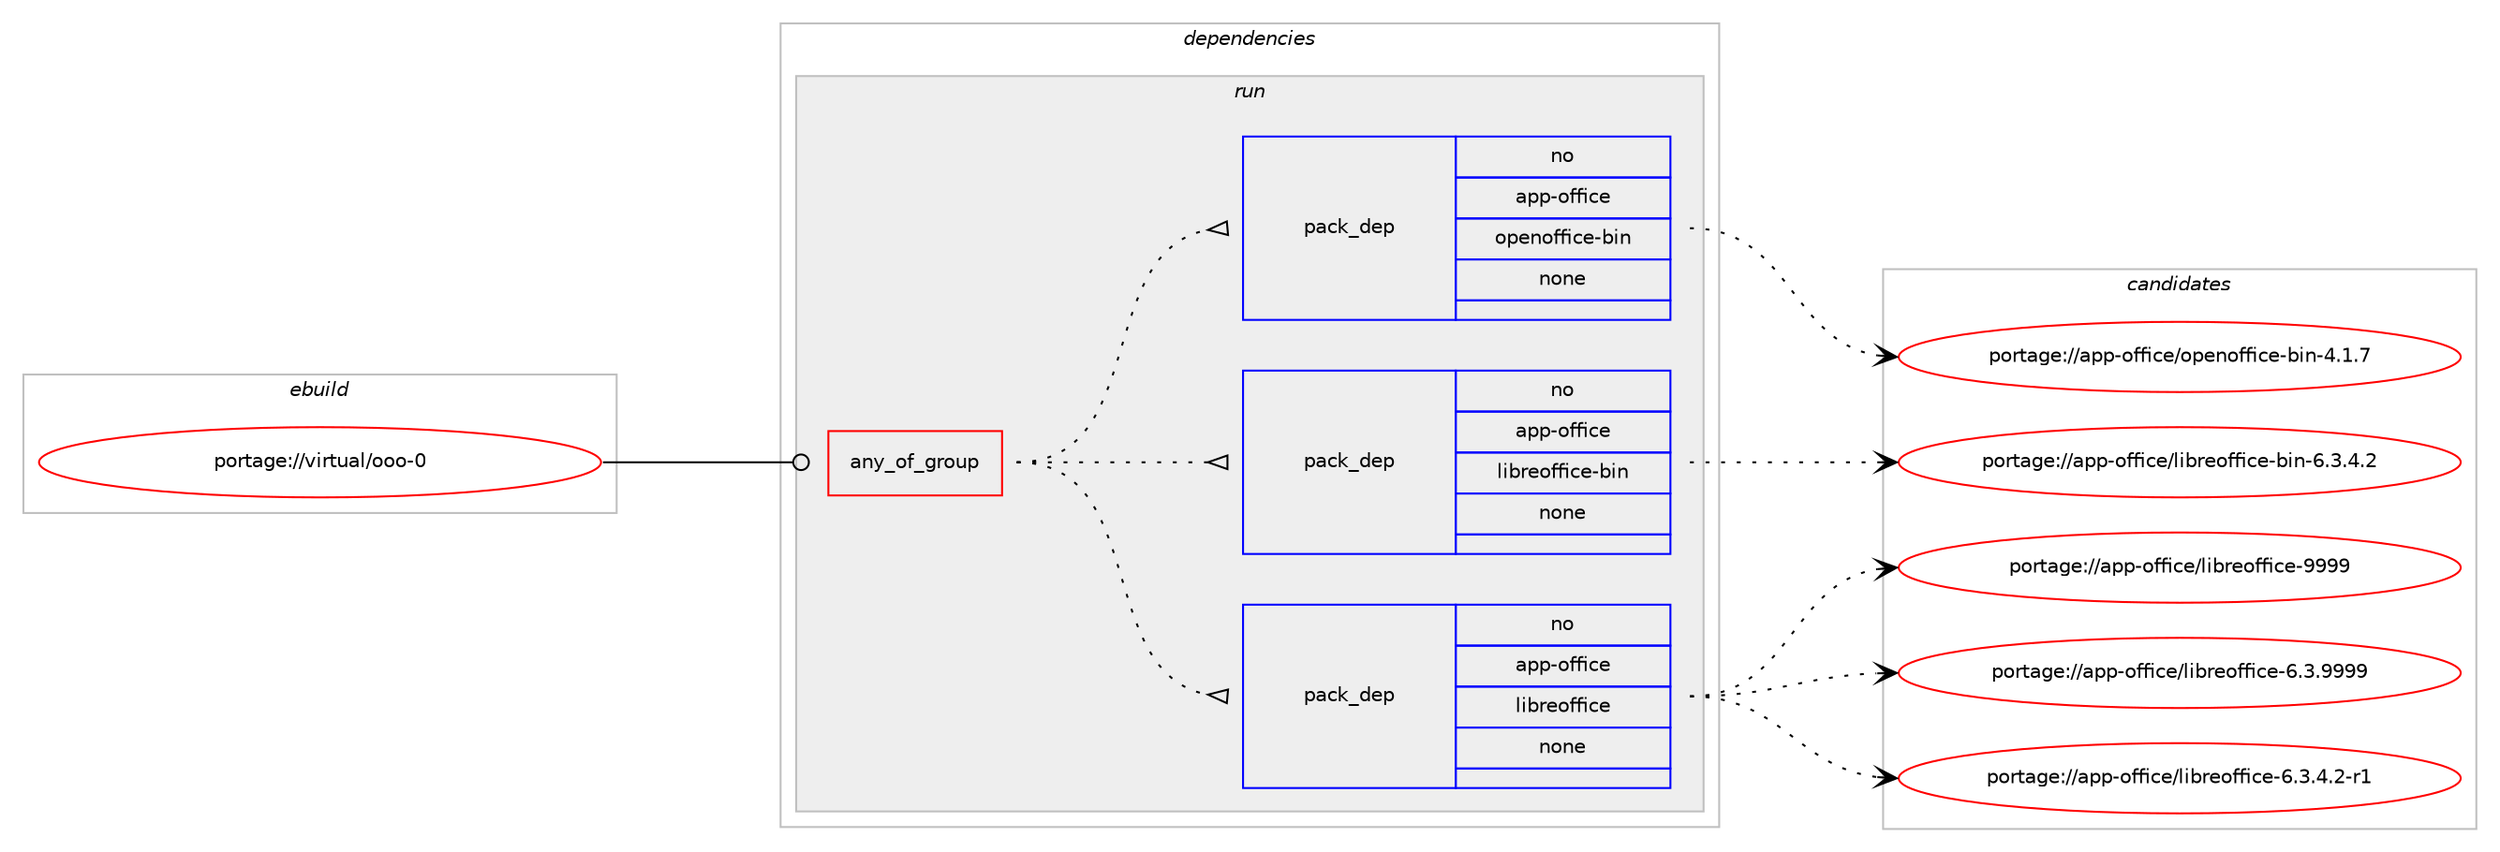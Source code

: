 digraph prolog {

# *************
# Graph options
# *************

newrank=true;
concentrate=true;
compound=true;
graph [rankdir=LR,fontname=Helvetica,fontsize=10,ranksep=1.5];#, ranksep=2.5, nodesep=0.2];
edge  [arrowhead=vee];
node  [fontname=Helvetica,fontsize=10];

# **********
# The ebuild
# **********

subgraph cluster_leftcol {
color=gray;
rank=same;
label=<<i>ebuild</i>>;
id [label="portage://virtual/ooo-0", color=red, width=4, href="../virtual/ooo-0.svg"];
}

# ****************
# The dependencies
# ****************

subgraph cluster_midcol {
color=gray;
label=<<i>dependencies</i>>;
subgraph cluster_compile {
fillcolor="#eeeeee";
style=filled;
label=<<i>compile</i>>;
}
subgraph cluster_compileandrun {
fillcolor="#eeeeee";
style=filled;
label=<<i>compile and run</i>>;
}
subgraph cluster_run {
fillcolor="#eeeeee";
style=filled;
label=<<i>run</i>>;
subgraph any643 {
dependency29232 [label=<<TABLE BORDER="0" CELLBORDER="1" CELLSPACING="0" CELLPADDING="4"><TR><TD CELLPADDING="10">any_of_group</TD></TR></TABLE>>, shape=none, color=red];subgraph pack23450 {
dependency29233 [label=<<TABLE BORDER="0" CELLBORDER="1" CELLSPACING="0" CELLPADDING="4" WIDTH="220"><TR><TD ROWSPAN="6" CELLPADDING="30">pack_dep</TD></TR><TR><TD WIDTH="110">no</TD></TR><TR><TD>app-office</TD></TR><TR><TD>libreoffice</TD></TR><TR><TD>none</TD></TR><TR><TD></TD></TR></TABLE>>, shape=none, color=blue];
}
dependency29232:e -> dependency29233:w [weight=20,style="dotted",arrowhead="oinv"];
subgraph pack23451 {
dependency29234 [label=<<TABLE BORDER="0" CELLBORDER="1" CELLSPACING="0" CELLPADDING="4" WIDTH="220"><TR><TD ROWSPAN="6" CELLPADDING="30">pack_dep</TD></TR><TR><TD WIDTH="110">no</TD></TR><TR><TD>app-office</TD></TR><TR><TD>libreoffice-bin</TD></TR><TR><TD>none</TD></TR><TR><TD></TD></TR></TABLE>>, shape=none, color=blue];
}
dependency29232:e -> dependency29234:w [weight=20,style="dotted",arrowhead="oinv"];
subgraph pack23452 {
dependency29235 [label=<<TABLE BORDER="0" CELLBORDER="1" CELLSPACING="0" CELLPADDING="4" WIDTH="220"><TR><TD ROWSPAN="6" CELLPADDING="30">pack_dep</TD></TR><TR><TD WIDTH="110">no</TD></TR><TR><TD>app-office</TD></TR><TR><TD>openoffice-bin</TD></TR><TR><TD>none</TD></TR><TR><TD></TD></TR></TABLE>>, shape=none, color=blue];
}
dependency29232:e -> dependency29235:w [weight=20,style="dotted",arrowhead="oinv"];
}
id:e -> dependency29232:w [weight=20,style="solid",arrowhead="odot"];
}
}

# **************
# The candidates
# **************

subgraph cluster_choices {
rank=same;
color=gray;
label=<<i>candidates</i>>;

subgraph choice23450 {
color=black;
nodesep=1;
choice9711211245111102102105991014710810598114101111102102105991014557575757 [label="portage://app-office/libreoffice-9999", color=red, width=4,href="../app-office/libreoffice-9999.svg"];
choice971121124511110210210599101471081059811410111110210210599101455446514657575757 [label="portage://app-office/libreoffice-6.3.9999", color=red, width=4,href="../app-office/libreoffice-6.3.9999.svg"];
choice97112112451111021021059910147108105981141011111021021059910145544651465246504511449 [label="portage://app-office/libreoffice-6.3.4.2-r1", color=red, width=4,href="../app-office/libreoffice-6.3.4.2-r1.svg"];
dependency29233:e -> choice9711211245111102102105991014710810598114101111102102105991014557575757:w [style=dotted,weight="100"];
dependency29233:e -> choice971121124511110210210599101471081059811410111110210210599101455446514657575757:w [style=dotted,weight="100"];
dependency29233:e -> choice97112112451111021021059910147108105981141011111021021059910145544651465246504511449:w [style=dotted,weight="100"];
}
subgraph choice23451 {
color=black;
nodesep=1;
choice97112112451111021021059910147108105981141011111021021059910145981051104554465146524650 [label="portage://app-office/libreoffice-bin-6.3.4.2", color=red, width=4,href="../app-office/libreoffice-bin-6.3.4.2.svg"];
dependency29234:e -> choice97112112451111021021059910147108105981141011111021021059910145981051104554465146524650:w [style=dotted,weight="100"];
}
subgraph choice23452 {
color=black;
nodesep=1;
choice97112112451111021021059910147111112101110111102102105991014598105110455246494655 [label="portage://app-office/openoffice-bin-4.1.7", color=red, width=4,href="../app-office/openoffice-bin-4.1.7.svg"];
dependency29235:e -> choice97112112451111021021059910147111112101110111102102105991014598105110455246494655:w [style=dotted,weight="100"];
}
}

}
